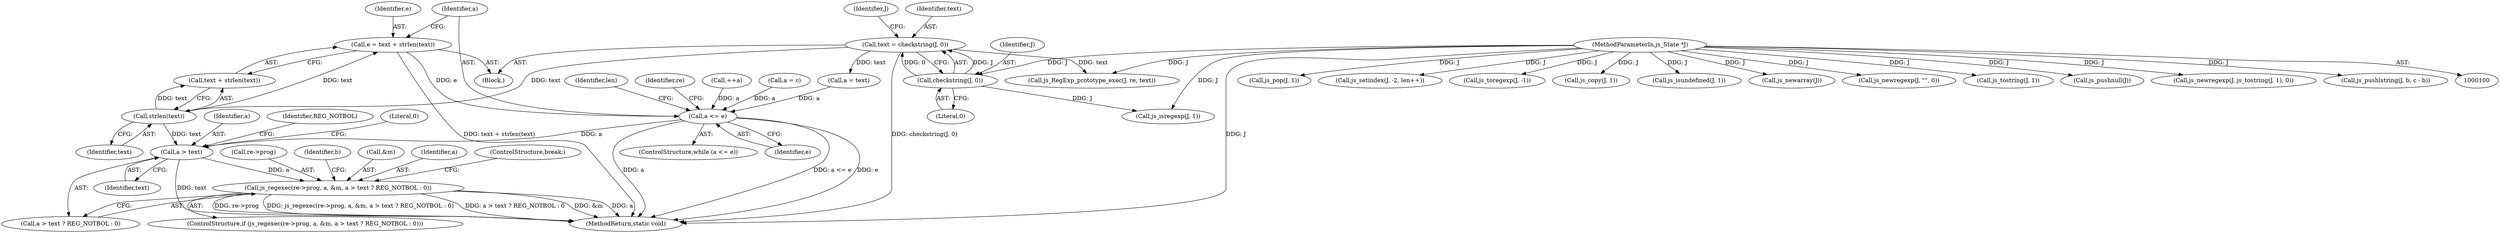 digraph "1_mujs_00d4606c3baf813b7b1c176823b2729bf51002a2_1@API" {
"1000171" [label="(Call,e = text + strlen(text))"];
"1000175" [label="(Call,strlen(text))"];
"1000111" [label="(Call,text = checkstring(J, 0))"];
"1000113" [label="(Call,checkstring(J, 0))"];
"1000101" [label="(MethodParameterIn,js_State *J)"];
"1000178" [label="(Call,a <= e)"];
"1000191" [label="(Call,a > text)"];
"1000183" [label="(Call,js_regexec(re->prog, a, &m, a > text ? REG_NOTBOL : 0))"];
"1000183" [label="(Call,js_regexec(re->prog, a, &m, a > text ? REG_NOTBOL : 0))"];
"1000173" [label="(Call,text + strlen(text))"];
"1000179" [label="(Identifier,a)"];
"1000243" [label="(Call,js_pop(J, 1))"];
"1000168" [label="(Call,a = text)"];
"1000117" [label="(Call,js_isregexp(J, 1))"];
"1000221" [label="(Call,js_setindex(J, -2, len++))"];
"1000141" [label="(Call,js_toregexp(J, -1))"];
"1000111" [label="(Call,text = checkstring(J, 0))"];
"1000102" [label="(Block,)"];
"1000172" [label="(Identifier,e)"];
"1000118" [label="(Identifier,J)"];
"1000175" [label="(Call,strlen(text))"];
"1000120" [label="(Call,js_copy(J, 1))"];
"1000191" [label="(Call,a > text)"];
"1000153" [label="(Call,js_RegExp_prototype_exec(J, re, text))"];
"1000198" [label="(Identifier,b)"];
"1000101" [label="(MethodParameterIn,js_State *J)"];
"1000194" [label="(Identifier,REG_NOTBOL)"];
"1000171" [label="(Call,e = text + strlen(text))"];
"1000115" [label="(Literal,0)"];
"1000125" [label="(Call,js_isundefined(J, 1))"];
"1000163" [label="(Call,js_newarray(J))"];
"1000190" [label="(Call,a > text ? REG_NOTBOL : 0)"];
"1000195" [label="(Literal,0)"];
"1000176" [label="(Identifier,text)"];
"1000188" [label="(Call,&m)"];
"1000128" [label="(Call,js_newregexp(J, \"\", 0))"];
"1000187" [label="(Identifier,a)"];
"1000135" [label="(Call,js_tostring(J, 1))"];
"1000240" [label="(Identifier,len)"];
"1000114" [label="(Identifier,J)"];
"1000196" [label="(ControlStructure,break;)"];
"1000185" [label="(Identifier,re)"];
"1000113" [label="(Call,checkstring(J, 0))"];
"1000177" [label="(ControlStructure,while (a <= e))"];
"1000192" [label="(Identifier,a)"];
"1000246" [label="(Call,js_pushnull(J))"];
"1000133" [label="(Call,js_newregexp(J, js_tostring(J, 1), 0))"];
"1000180" [label="(Identifier,e)"];
"1000215" [label="(Call,js_pushlstring(J, b, c - b))"];
"1000178" [label="(Call,a <= e)"];
"1000248" [label="(MethodReturn,static void)"];
"1000112" [label="(Identifier,text)"];
"1000236" [label="(Call,++a)"];
"1000193" [label="(Identifier,text)"];
"1000182" [label="(ControlStructure,if (js_regexec(re->prog, a, &m, a > text ? REG_NOTBOL : 0)))"];
"1000227" [label="(Call,a = c)"];
"1000184" [label="(Call,re->prog)"];
"1000171" -> "1000102"  [label="AST: "];
"1000171" -> "1000173"  [label="CFG: "];
"1000172" -> "1000171"  [label="AST: "];
"1000173" -> "1000171"  [label="AST: "];
"1000179" -> "1000171"  [label="CFG: "];
"1000171" -> "1000248"  [label="DDG: text + strlen(text)"];
"1000175" -> "1000171"  [label="DDG: text"];
"1000171" -> "1000178"  [label="DDG: e"];
"1000175" -> "1000173"  [label="AST: "];
"1000175" -> "1000176"  [label="CFG: "];
"1000176" -> "1000175"  [label="AST: "];
"1000173" -> "1000175"  [label="CFG: "];
"1000175" -> "1000173"  [label="DDG: text"];
"1000111" -> "1000175"  [label="DDG: text"];
"1000175" -> "1000191"  [label="DDG: text"];
"1000111" -> "1000102"  [label="AST: "];
"1000111" -> "1000113"  [label="CFG: "];
"1000112" -> "1000111"  [label="AST: "];
"1000113" -> "1000111"  [label="AST: "];
"1000118" -> "1000111"  [label="CFG: "];
"1000111" -> "1000248"  [label="DDG: checkstring(J, 0)"];
"1000113" -> "1000111"  [label="DDG: J"];
"1000113" -> "1000111"  [label="DDG: 0"];
"1000111" -> "1000153"  [label="DDG: text"];
"1000111" -> "1000168"  [label="DDG: text"];
"1000113" -> "1000115"  [label="CFG: "];
"1000114" -> "1000113"  [label="AST: "];
"1000115" -> "1000113"  [label="AST: "];
"1000101" -> "1000113"  [label="DDG: J"];
"1000113" -> "1000117"  [label="DDG: J"];
"1000101" -> "1000100"  [label="AST: "];
"1000101" -> "1000248"  [label="DDG: J"];
"1000101" -> "1000117"  [label="DDG: J"];
"1000101" -> "1000120"  [label="DDG: J"];
"1000101" -> "1000125"  [label="DDG: J"];
"1000101" -> "1000128"  [label="DDG: J"];
"1000101" -> "1000133"  [label="DDG: J"];
"1000101" -> "1000135"  [label="DDG: J"];
"1000101" -> "1000141"  [label="DDG: J"];
"1000101" -> "1000153"  [label="DDG: J"];
"1000101" -> "1000163"  [label="DDG: J"];
"1000101" -> "1000215"  [label="DDG: J"];
"1000101" -> "1000221"  [label="DDG: J"];
"1000101" -> "1000243"  [label="DDG: J"];
"1000101" -> "1000246"  [label="DDG: J"];
"1000178" -> "1000177"  [label="AST: "];
"1000178" -> "1000180"  [label="CFG: "];
"1000179" -> "1000178"  [label="AST: "];
"1000180" -> "1000178"  [label="AST: "];
"1000185" -> "1000178"  [label="CFG: "];
"1000240" -> "1000178"  [label="CFG: "];
"1000178" -> "1000248"  [label="DDG: a"];
"1000178" -> "1000248"  [label="DDG: a <= e"];
"1000178" -> "1000248"  [label="DDG: e"];
"1000236" -> "1000178"  [label="DDG: a"];
"1000168" -> "1000178"  [label="DDG: a"];
"1000227" -> "1000178"  [label="DDG: a"];
"1000178" -> "1000191"  [label="DDG: a"];
"1000191" -> "1000190"  [label="AST: "];
"1000191" -> "1000193"  [label="CFG: "];
"1000192" -> "1000191"  [label="AST: "];
"1000193" -> "1000191"  [label="AST: "];
"1000194" -> "1000191"  [label="CFG: "];
"1000195" -> "1000191"  [label="CFG: "];
"1000191" -> "1000248"  [label="DDG: text"];
"1000191" -> "1000183"  [label="DDG: a"];
"1000183" -> "1000182"  [label="AST: "];
"1000183" -> "1000190"  [label="CFG: "];
"1000184" -> "1000183"  [label="AST: "];
"1000187" -> "1000183"  [label="AST: "];
"1000188" -> "1000183"  [label="AST: "];
"1000190" -> "1000183"  [label="AST: "];
"1000196" -> "1000183"  [label="CFG: "];
"1000198" -> "1000183"  [label="CFG: "];
"1000183" -> "1000248"  [label="DDG: a > text ? REG_NOTBOL : 0"];
"1000183" -> "1000248"  [label="DDG: &m"];
"1000183" -> "1000248"  [label="DDG: a"];
"1000183" -> "1000248"  [label="DDG: re->prog"];
"1000183" -> "1000248"  [label="DDG: js_regexec(re->prog, a, &m, a > text ? REG_NOTBOL : 0)"];
}
